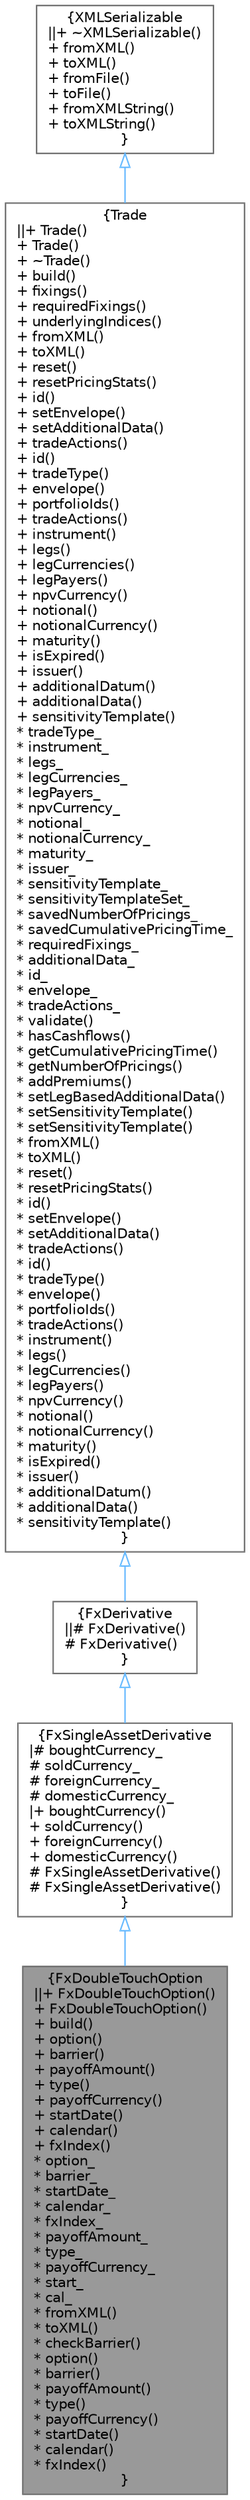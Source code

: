 digraph "FxDoubleTouchOption"
{
 // INTERACTIVE_SVG=YES
 // LATEX_PDF_SIZE
  bgcolor="transparent";
  edge [fontname=Helvetica,fontsize=10,labelfontname=Helvetica,labelfontsize=10];
  node [fontname=Helvetica,fontsize=10,shape=box,height=0.2,width=0.4];
  Node1 [label="{FxDoubleTouchOption\n||+ FxDoubleTouchOption()\l+ FxDoubleTouchOption()\l+ build()\l+ option()\l+ barrier()\l+ payoffAmount()\l+ type()\l+ payoffCurrency()\l+ startDate()\l+ calendar()\l+ fxIndex()\l* option_\l* barrier_\l* startDate_\l* calendar_\l* fxIndex_\l* payoffAmount_\l* type_\l* payoffCurrency_\l* start_\l* cal_\l* fromXML()\l* toXML()\l* checkBarrier()\l* option()\l* barrier()\l* payoffAmount()\l* type()\l* payoffCurrency()\l* startDate()\l* calendar()\l* fxIndex()\l}",height=0.2,width=0.4,color="gray40", fillcolor="grey60", style="filled", fontcolor="black",tooltip="Serializable FX Double One-Touch/No-Touch Option."];
  Node2 -> Node1 [dir="back",color="steelblue1",style="solid",arrowtail="onormal"];
  Node2 [label="{FxSingleAssetDerivative\n|# boughtCurrency_\l# soldCurrency_\l# foreignCurrency_\l# domesticCurrency_\l|+ boughtCurrency()\l+ soldCurrency()\l+ foreignCurrency()\l+ domesticCurrency()\l# FxSingleAssetDerivative()\l# FxSingleAssetDerivative()\l}",height=0.2,width=0.4,color="gray40", fillcolor="white", style="filled",URL="$classore_1_1data_1_1_fx_single_asset_derivative.html",tooltip="Base class for all single asset FX Derivaties."];
  Node3 -> Node2 [dir="back",color="steelblue1",style="solid",arrowtail="onormal"];
  Node3 [label="{FxDerivative\n||# FxDerivative()\l# FxDerivative()\l}",height=0.2,width=0.4,color="gray40", fillcolor="white", style="filled",URL="$classore_1_1data_1_1_fx_derivative.html",tooltip="Base class for all FX Derivaties."];
  Node4 -> Node3 [dir="back",color="steelblue1",style="solid",arrowtail="onormal"];
  Node4 [label="{Trade\n||+ Trade()\l+ Trade()\l+ ~Trade()\l+ build()\l+ fixings()\l+ requiredFixings()\l+ underlyingIndices()\l+ fromXML()\l+ toXML()\l+ reset()\l+ resetPricingStats()\l+ id()\l+ setEnvelope()\l+ setAdditionalData()\l+ tradeActions()\l+ id()\l+ tradeType()\l+ envelope()\l+ portfolioIds()\l+ tradeActions()\l+ instrument()\l+ legs()\l+ legCurrencies()\l+ legPayers()\l+ npvCurrency()\l+ notional()\l+ notionalCurrency()\l+ maturity()\l+ isExpired()\l+ issuer()\l+ additionalDatum()\l+ additionalData()\l+ sensitivityTemplate()\l* tradeType_\l* instrument_\l* legs_\l* legCurrencies_\l* legPayers_\l* npvCurrency_\l* notional_\l* notionalCurrency_\l* maturity_\l* issuer_\l* sensitivityTemplate_\l* sensitivityTemplateSet_\l* savedNumberOfPricings_\l* savedCumulativePricingTime_\l* requiredFixings_\l* additionalData_\l* id_\l* envelope_\l* tradeActions_\l* validate()\l* hasCashflows()\l* getCumulativePricingTime()\l* getNumberOfPricings()\l* addPremiums()\l* setLegBasedAdditionalData()\l* setSensitivityTemplate()\l* setSensitivityTemplate()\l* fromXML()\l* toXML()\l* reset()\l* resetPricingStats()\l* id()\l* setEnvelope()\l* setAdditionalData()\l* tradeActions()\l* id()\l* tradeType()\l* envelope()\l* portfolioIds()\l* tradeActions()\l* instrument()\l* legs()\l* legCurrencies()\l* legPayers()\l* npvCurrency()\l* notional()\l* notionalCurrency()\l* maturity()\l* isExpired()\l* issuer()\l* additionalDatum()\l* additionalData()\l* sensitivityTemplate()\l}",height=0.2,width=0.4,color="gray40", fillcolor="white", style="filled",URL="$classore_1_1data_1_1_trade.html",tooltip="Trade base class."];
  Node5 -> Node4 [dir="back",color="steelblue1",style="solid",arrowtail="onormal"];
  Node5 [label="{XMLSerializable\n||+ ~XMLSerializable()\l+ fromXML()\l+ toXML()\l+ fromFile()\l+ toFile()\l+ fromXMLString()\l+ toXMLString()\l}",height=0.2,width=0.4,color="gray40", fillcolor="white", style="filled",URL="$classore_1_1data_1_1_x_m_l_serializable.html",tooltip="Base class for all serializable classes."];
}
